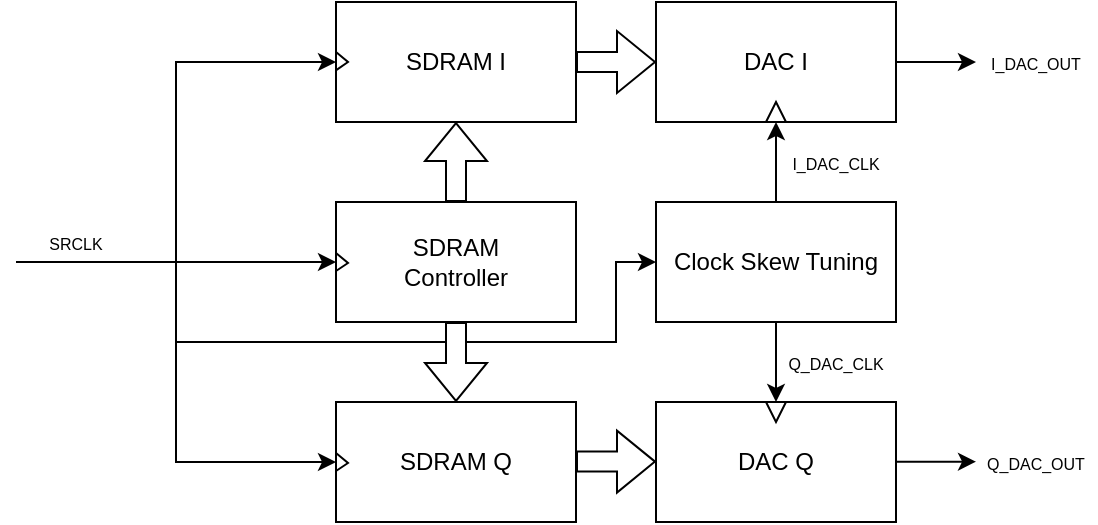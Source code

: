 <mxfile version="21.5.1" type="device" pages="2">
  <diagram name="amiq_system_diagram" id="TNMW5iyuXsXI811wNd7y">
    <mxGraphModel dx="2012" dy="797" grid="1" gridSize="10" guides="1" tooltips="1" connect="1" arrows="1" fold="1" page="1" pageScale="1" pageWidth="850" pageHeight="1100" math="0" shadow="0">
      <root>
        <mxCell id="0" />
        <mxCell id="1" parent="0" />
        <mxCell id="xgrWVXUvrX-ceCSzNFZZ-24" value="" style="endArrow=classic;html=1;rounded=0;entryX=0;entryY=0.5;entryDx=0;entryDy=0;" edge="1" parent="1" target="xgrWVXUvrX-ceCSzNFZZ-16">
          <mxGeometry width="50" height="50" relative="1" as="geometry">
            <mxPoint x="40" y="390" as="sourcePoint" />
            <mxPoint x="250" y="360" as="targetPoint" />
            <Array as="points">
              <mxPoint x="260" y="390" />
              <mxPoint x="260" y="350" />
            </Array>
          </mxGeometry>
        </mxCell>
        <mxCell id="xgrWVXUvrX-ceCSzNFZZ-1" value="SDRAM I" style="rounded=0;whiteSpace=wrap;html=1;" vertex="1" parent="1">
          <mxGeometry x="120" y="220" width="120" height="60" as="geometry" />
        </mxCell>
        <mxCell id="xgrWVXUvrX-ceCSzNFZZ-2" value="SDRAM Q" style="rounded=0;whiteSpace=wrap;html=1;" vertex="1" parent="1">
          <mxGeometry x="120" y="420" width="120" height="60" as="geometry" />
        </mxCell>
        <mxCell id="xgrWVXUvrX-ceCSzNFZZ-3" value="SDRAM&lt;br&gt;Controller" style="rounded=0;whiteSpace=wrap;html=1;" vertex="1" parent="1">
          <mxGeometry x="120" y="320" width="120" height="60" as="geometry" />
        </mxCell>
        <mxCell id="xgrWVXUvrX-ceCSzNFZZ-6" value="" style="endArrow=classic;html=1;rounded=0;entryX=0;entryY=0.5;entryDx=0;entryDy=0;" edge="1" parent="1" target="xgrWVXUvrX-ceCSzNFZZ-3">
          <mxGeometry width="50" height="50" relative="1" as="geometry">
            <mxPoint x="-40" y="350" as="sourcePoint" />
            <mxPoint x="10" y="360" as="targetPoint" />
          </mxGeometry>
        </mxCell>
        <mxCell id="xgrWVXUvrX-ceCSzNFZZ-7" value="" style="endArrow=classic;html=1;rounded=0;" edge="1" parent="1">
          <mxGeometry width="50" height="50" relative="1" as="geometry">
            <mxPoint x="40" y="350" as="sourcePoint" />
            <mxPoint x="120" y="250" as="targetPoint" />
            <Array as="points">
              <mxPoint x="40" y="250" />
            </Array>
          </mxGeometry>
        </mxCell>
        <mxCell id="xgrWVXUvrX-ceCSzNFZZ-8" value="" style="endArrow=classic;html=1;rounded=0;entryX=0;entryY=0.5;entryDx=0;entryDy=0;" edge="1" parent="1" target="xgrWVXUvrX-ceCSzNFZZ-2">
          <mxGeometry width="50" height="50" relative="1" as="geometry">
            <mxPoint x="40" y="350" as="sourcePoint" />
            <mxPoint x="260" y="300" as="targetPoint" />
            <Array as="points">
              <mxPoint x="40" y="450" />
            </Array>
          </mxGeometry>
        </mxCell>
        <mxCell id="xgrWVXUvrX-ceCSzNFZZ-9" value="&lt;font style=&quot;font-size: 8px;&quot;&gt;SRCLK&lt;/font&gt;" style="text;html=1;strokeColor=none;fillColor=none;align=center;verticalAlign=middle;whiteSpace=wrap;rounded=0;" vertex="1" parent="1">
          <mxGeometry x="-40" y="330" width="60" height="20" as="geometry" />
        </mxCell>
        <mxCell id="xgrWVXUvrX-ceCSzNFZZ-10" value="" style="shape=flexArrow;endArrow=classic;html=1;rounded=0;entryX=0.5;entryY=1;entryDx=0;entryDy=0;" edge="1" parent="1" target="xgrWVXUvrX-ceCSzNFZZ-1">
          <mxGeometry width="50" height="50" relative="1" as="geometry">
            <mxPoint x="180" y="320" as="sourcePoint" />
            <mxPoint x="230" y="270" as="targetPoint" />
          </mxGeometry>
        </mxCell>
        <mxCell id="xgrWVXUvrX-ceCSzNFZZ-11" value="" style="shape=flexArrow;endArrow=classic;html=1;rounded=0;entryX=0.5;entryY=0;entryDx=0;entryDy=0;exitX=0.5;exitY=1;exitDx=0;exitDy=0;fillColor=default;" edge="1" parent="1" source="xgrWVXUvrX-ceCSzNFZZ-3" target="xgrWVXUvrX-ceCSzNFZZ-2">
          <mxGeometry width="50" height="50" relative="1" as="geometry">
            <mxPoint x="190" y="330" as="sourcePoint" />
            <mxPoint x="190" y="290" as="targetPoint" />
          </mxGeometry>
        </mxCell>
        <mxCell id="xgrWVXUvrX-ceCSzNFZZ-12" value="DAC I" style="rounded=0;whiteSpace=wrap;html=1;" vertex="1" parent="1">
          <mxGeometry x="280" y="220" width="120" height="60" as="geometry" />
        </mxCell>
        <mxCell id="xgrWVXUvrX-ceCSzNFZZ-13" value="DAC Q" style="rounded=0;whiteSpace=wrap;html=1;" vertex="1" parent="1">
          <mxGeometry x="280" y="420" width="120" height="60" as="geometry" />
        </mxCell>
        <mxCell id="xgrWVXUvrX-ceCSzNFZZ-14" value="" style="shape=flexArrow;endArrow=classic;html=1;rounded=0;entryX=0;entryY=0.5;entryDx=0;entryDy=0;exitX=1;exitY=0.5;exitDx=0;exitDy=0;" edge="1" parent="1" source="xgrWVXUvrX-ceCSzNFZZ-1" target="xgrWVXUvrX-ceCSzNFZZ-12">
          <mxGeometry width="50" height="50" relative="1" as="geometry">
            <mxPoint x="250" y="250" as="sourcePoint" />
            <mxPoint x="190" y="290" as="targetPoint" />
          </mxGeometry>
        </mxCell>
        <mxCell id="xgrWVXUvrX-ceCSzNFZZ-15" value="" style="shape=flexArrow;endArrow=classic;html=1;rounded=0;entryX=0;entryY=0.5;entryDx=0;entryDy=0;exitX=1;exitY=0.5;exitDx=0;exitDy=0;" edge="1" parent="1">
          <mxGeometry width="50" height="50" relative="1" as="geometry">
            <mxPoint x="240" y="449.81" as="sourcePoint" />
            <mxPoint x="280" y="449.81" as="targetPoint" />
          </mxGeometry>
        </mxCell>
        <mxCell id="xgrWVXUvrX-ceCSzNFZZ-16" value="Clock Skew Tuning" style="rounded=0;whiteSpace=wrap;html=1;" vertex="1" parent="1">
          <mxGeometry x="280" y="320" width="120" height="60" as="geometry" />
        </mxCell>
        <mxCell id="xgrWVXUvrX-ceCSzNFZZ-17" value="" style="endArrow=none;html=1;rounded=0;entryX=0;entryY=0.416;entryDx=0;entryDy=0;entryPerimeter=0;exitX=0.001;exitY=0.568;exitDx=0;exitDy=0;exitPerimeter=0;" edge="1" parent="1" source="xgrWVXUvrX-ceCSzNFZZ-1" target="xgrWVXUvrX-ceCSzNFZZ-1">
          <mxGeometry width="50" height="50" relative="1" as="geometry">
            <mxPoint x="133" y="248" as="sourcePoint" />
            <mxPoint x="220" y="300" as="targetPoint" />
            <Array as="points">
              <mxPoint x="126" y="250" />
            </Array>
          </mxGeometry>
        </mxCell>
        <mxCell id="xgrWVXUvrX-ceCSzNFZZ-20" value="" style="endArrow=none;html=1;rounded=0;entryX=0;entryY=0.416;entryDx=0;entryDy=0;entryPerimeter=0;exitX=0.001;exitY=0.568;exitDx=0;exitDy=0;exitPerimeter=0;" edge="1" parent="1">
          <mxGeometry width="50" height="50" relative="1" as="geometry">
            <mxPoint x="120" y="354.5" as="sourcePoint" />
            <mxPoint x="120" y="345.5" as="targetPoint" />
            <Array as="points">
              <mxPoint x="126" y="350.5" />
            </Array>
          </mxGeometry>
        </mxCell>
        <mxCell id="xgrWVXUvrX-ceCSzNFZZ-21" value="" style="endArrow=none;html=1;rounded=0;entryX=0;entryY=0.416;entryDx=0;entryDy=0;entryPerimeter=0;exitX=0.001;exitY=0.568;exitDx=0;exitDy=0;exitPerimeter=0;" edge="1" parent="1">
          <mxGeometry width="50" height="50" relative="1" as="geometry">
            <mxPoint x="120" y="454.5" as="sourcePoint" />
            <mxPoint x="120" y="445.5" as="targetPoint" />
            <Array as="points">
              <mxPoint x="126" y="450.5" />
            </Array>
          </mxGeometry>
        </mxCell>
        <mxCell id="xgrWVXUvrX-ceCSzNFZZ-22" value="" style="endArrow=none;html=1;rounded=0;entryX=0;entryY=0.416;entryDx=0;entryDy=0;entryPerimeter=0;" edge="1" parent="1">
          <mxGeometry width="50" height="50" relative="1" as="geometry">
            <mxPoint x="345" y="420" as="sourcePoint" />
            <mxPoint x="335" y="420" as="targetPoint" />
            <Array as="points">
              <mxPoint x="340" y="430" />
            </Array>
          </mxGeometry>
        </mxCell>
        <mxCell id="xgrWVXUvrX-ceCSzNFZZ-23" value="" style="endArrow=none;html=1;rounded=0;entryX=0;entryY=0.416;entryDx=0;entryDy=0;entryPerimeter=0;" edge="1" parent="1">
          <mxGeometry width="50" height="50" relative="1" as="geometry">
            <mxPoint x="345" y="280" as="sourcePoint" />
            <mxPoint x="335" y="280" as="targetPoint" />
            <Array as="points">
              <mxPoint x="340" y="270" />
            </Array>
          </mxGeometry>
        </mxCell>
        <mxCell id="xgrWVXUvrX-ceCSzNFZZ-25" value="" style="endArrow=classic;html=1;rounded=0;entryX=0.5;entryY=1;entryDx=0;entryDy=0;" edge="1" parent="1" source="xgrWVXUvrX-ceCSzNFZZ-16" target="xgrWVXUvrX-ceCSzNFZZ-12">
          <mxGeometry width="50" height="50" relative="1" as="geometry">
            <mxPoint x="210" y="410" as="sourcePoint" />
            <mxPoint x="260" y="360" as="targetPoint" />
          </mxGeometry>
        </mxCell>
        <mxCell id="xgrWVXUvrX-ceCSzNFZZ-26" value="" style="endArrow=classic;html=1;rounded=0;entryX=0.5;entryY=0;entryDx=0;entryDy=0;exitX=0.5;exitY=1;exitDx=0;exitDy=0;" edge="1" parent="1" source="xgrWVXUvrX-ceCSzNFZZ-16" target="xgrWVXUvrX-ceCSzNFZZ-13">
          <mxGeometry width="50" height="50" relative="1" as="geometry">
            <mxPoint x="350" y="330" as="sourcePoint" />
            <mxPoint x="350" y="290" as="targetPoint" />
          </mxGeometry>
        </mxCell>
        <mxCell id="xgrWVXUvrX-ceCSzNFZZ-27" value="" style="endArrow=classic;html=1;rounded=0;exitX=1;exitY=0.5;exitDx=0;exitDy=0;" edge="1" parent="1" source="xgrWVXUvrX-ceCSzNFZZ-12">
          <mxGeometry width="50" height="50" relative="1" as="geometry">
            <mxPoint x="470" y="450" as="sourcePoint" />
            <mxPoint x="440" y="250" as="targetPoint" />
          </mxGeometry>
        </mxCell>
        <mxCell id="xgrWVXUvrX-ceCSzNFZZ-28" value="&lt;font style=&quot;font-size: 8px;&quot;&gt;I_DAC_CLK&lt;/font&gt;" style="text;html=1;strokeColor=none;fillColor=none;align=center;verticalAlign=middle;whiteSpace=wrap;rounded=0;" vertex="1" parent="1">
          <mxGeometry x="340" y="290" width="60" height="20" as="geometry" />
        </mxCell>
        <mxCell id="xgrWVXUvrX-ceCSzNFZZ-29" value="&lt;font style=&quot;font-size: 8px;&quot;&gt;Q_DAC_CLK&lt;/font&gt;" style="text;html=1;strokeColor=none;fillColor=none;align=center;verticalAlign=middle;whiteSpace=wrap;rounded=0;" vertex="1" parent="1">
          <mxGeometry x="340" y="390" width="60" height="20" as="geometry" />
        </mxCell>
        <mxCell id="xgrWVXUvrX-ceCSzNFZZ-30" value="" style="endArrow=classic;html=1;rounded=0;exitX=1;exitY=0.5;exitDx=0;exitDy=0;" edge="1" parent="1">
          <mxGeometry width="50" height="50" relative="1" as="geometry">
            <mxPoint x="400" y="449.82" as="sourcePoint" />
            <mxPoint x="440" y="449.82" as="targetPoint" />
          </mxGeometry>
        </mxCell>
        <mxCell id="xgrWVXUvrX-ceCSzNFZZ-31" value="&lt;font style=&quot;font-size: 8px;&quot;&gt;I_DAC_OUT&lt;/font&gt;" style="text;html=1;strokeColor=none;fillColor=none;align=center;verticalAlign=middle;whiteSpace=wrap;rounded=0;" vertex="1" parent="1">
          <mxGeometry x="440" y="240" width="60" height="20" as="geometry" />
        </mxCell>
        <mxCell id="xgrWVXUvrX-ceCSzNFZZ-32" value="&lt;font style=&quot;font-size: 8px;&quot;&gt;Q_DAC_OUT&lt;/font&gt;" style="text;html=1;strokeColor=none;fillColor=none;align=center;verticalAlign=middle;whiteSpace=wrap;rounded=0;" vertex="1" parent="1">
          <mxGeometry x="440" y="440" width="60" height="20" as="geometry" />
        </mxCell>
      </root>
    </mxGraphModel>
  </diagram>
  <diagram id="StmhSXi9fq09Fwmt4hiG" name="test">
    <mxGraphModel dx="1336" dy="917" grid="1" gridSize="10" guides="1" tooltips="1" connect="1" arrows="1" fold="1" page="1" pageScale="1" pageWidth="850" pageHeight="1100" math="0" shadow="0">
      <root>
        <mxCell id="0" />
        <mxCell id="1" parent="0" />
      </root>
    </mxGraphModel>
  </diagram>
</mxfile>
